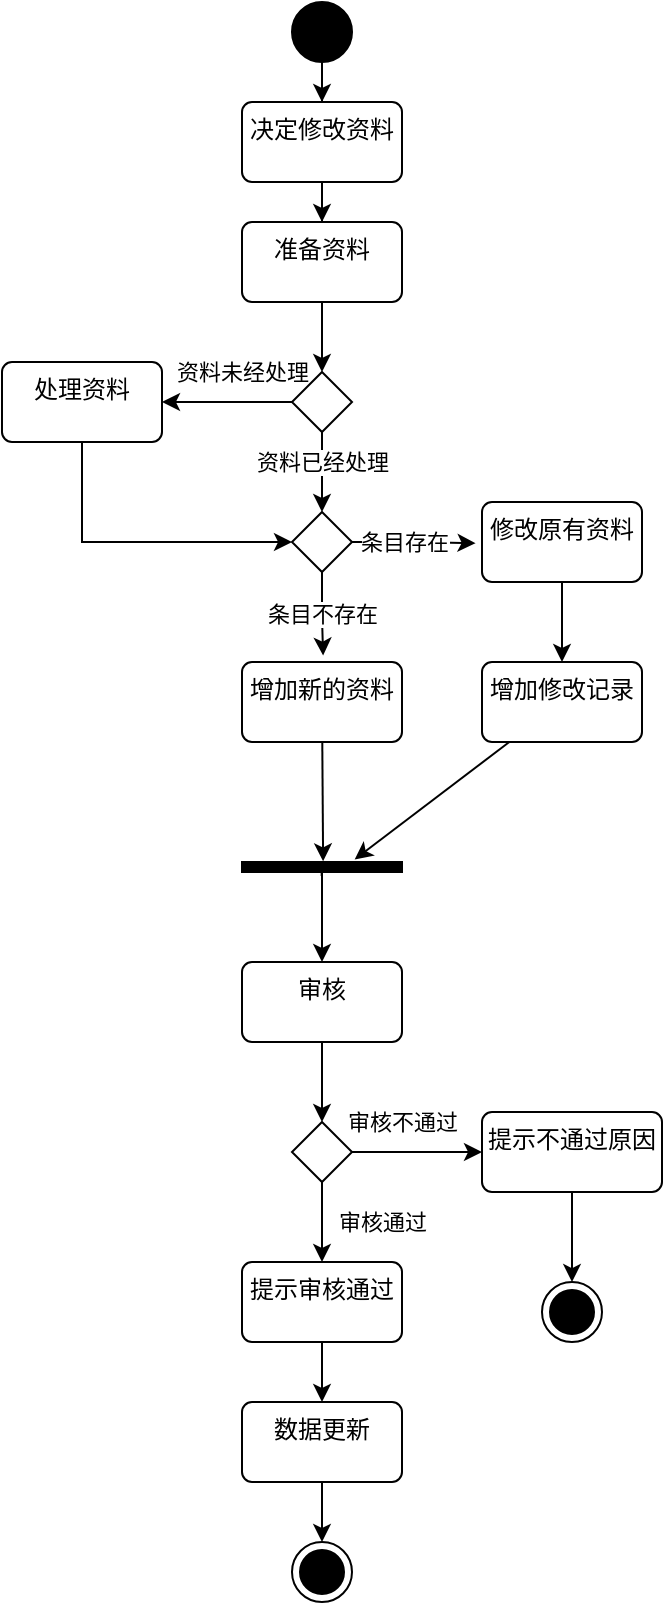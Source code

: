 <mxfile version="21.3.2" type="device">
  <diagram name="第 1 页" id="1bQIUgzjlXshrciDbQEI">
    <mxGraphModel dx="988" dy="527" grid="1" gridSize="10" guides="1" tooltips="1" connect="1" arrows="1" fold="1" page="1" pageScale="1" pageWidth="827" pageHeight="1169" math="0" shadow="0">
      <root>
        <mxCell id="0" />
        <mxCell id="1" parent="0" />
        <mxCell id="SjhaU8M4ZDdy4UAupOeV-17" style="edgeStyle=orthogonalEdgeStyle;rounded=0;orthogonalLoop=1;jettySize=auto;html=1;entryX=0.5;entryY=0;entryDx=0;entryDy=0;" edge="1" parent="1" source="SjhaU8M4ZDdy4UAupOeV-1" target="SjhaU8M4ZDdy4UAupOeV-14">
          <mxGeometry relative="1" as="geometry" />
        </mxCell>
        <mxCell id="SjhaU8M4ZDdy4UAupOeV-1" value="" style="ellipse;fillColor=strokeColor;html=1;" vertex="1" parent="1">
          <mxGeometry x="175" y="50" width="30" height="30" as="geometry" />
        </mxCell>
        <mxCell id="SjhaU8M4ZDdy4UAupOeV-49" style="edgeStyle=orthogonalEdgeStyle;rounded=0;orthogonalLoop=1;jettySize=auto;html=1;entryX=0.5;entryY=0;entryDx=0;entryDy=0;" edge="1" parent="1" source="SjhaU8M4ZDdy4UAupOeV-14" target="SjhaU8M4ZDdy4UAupOeV-37">
          <mxGeometry relative="1" as="geometry" />
        </mxCell>
        <mxCell id="SjhaU8M4ZDdy4UAupOeV-14" value="决定修改资料" style="html=1;align=center;verticalAlign=top;rounded=1;absoluteArcSize=1;arcSize=10;dashed=0;whiteSpace=wrap;" vertex="1" parent="1">
          <mxGeometry x="150" y="100" width="80" height="40" as="geometry" />
        </mxCell>
        <mxCell id="SjhaU8M4ZDdy4UAupOeV-51" style="edgeStyle=orthogonalEdgeStyle;rounded=0;orthogonalLoop=1;jettySize=auto;html=1;entryX=1;entryY=0.5;entryDx=0;entryDy=0;" edge="1" parent="1" source="SjhaU8M4ZDdy4UAupOeV-34" target="SjhaU8M4ZDdy4UAupOeV-39">
          <mxGeometry relative="1" as="geometry" />
        </mxCell>
        <mxCell id="SjhaU8M4ZDdy4UAupOeV-65" value="资料未经处理" style="edgeLabel;html=1;align=center;verticalAlign=middle;resizable=0;points=[];" vertex="1" connectable="0" parent="SjhaU8M4ZDdy4UAupOeV-51">
          <mxGeometry x="-0.248" relative="1" as="geometry">
            <mxPoint x="-1" y="-15" as="offset" />
          </mxGeometry>
        </mxCell>
        <mxCell id="SjhaU8M4ZDdy4UAupOeV-53" value="资料已经处理" style="edgeStyle=orthogonalEdgeStyle;rounded=0;orthogonalLoop=1;jettySize=auto;html=1;entryX=0.5;entryY=0;entryDx=0;entryDy=0;" edge="1" parent="1" source="SjhaU8M4ZDdy4UAupOeV-34" target="SjhaU8M4ZDdy4UAupOeV-41">
          <mxGeometry x="-0.25" relative="1" as="geometry">
            <mxPoint as="offset" />
          </mxGeometry>
        </mxCell>
        <mxCell id="SjhaU8M4ZDdy4UAupOeV-34" value="" style="rhombus;" vertex="1" parent="1">
          <mxGeometry x="175" y="235" width="30" height="30" as="geometry" />
        </mxCell>
        <mxCell id="SjhaU8M4ZDdy4UAupOeV-50" style="edgeStyle=orthogonalEdgeStyle;rounded=0;orthogonalLoop=1;jettySize=auto;html=1;entryX=0.5;entryY=0;entryDx=0;entryDy=0;" edge="1" parent="1" source="SjhaU8M4ZDdy4UAupOeV-37" target="SjhaU8M4ZDdy4UAupOeV-34">
          <mxGeometry relative="1" as="geometry" />
        </mxCell>
        <mxCell id="SjhaU8M4ZDdy4UAupOeV-37" value="准备资料" style="html=1;align=center;verticalAlign=top;rounded=1;absoluteArcSize=1;arcSize=10;dashed=0;whiteSpace=wrap;" vertex="1" parent="1">
          <mxGeometry x="150" y="160" width="80" height="40" as="geometry" />
        </mxCell>
        <mxCell id="SjhaU8M4ZDdy4UAupOeV-59" style="edgeStyle=orthogonalEdgeStyle;rounded=0;orthogonalLoop=1;jettySize=auto;html=1;entryX=0;entryY=0.5;entryDx=0;entryDy=0;elbow=vertical;" edge="1" parent="1" source="SjhaU8M4ZDdy4UAupOeV-39" target="SjhaU8M4ZDdy4UAupOeV-41">
          <mxGeometry relative="1" as="geometry">
            <Array as="points">
              <mxPoint x="70" y="320" />
            </Array>
          </mxGeometry>
        </mxCell>
        <mxCell id="SjhaU8M4ZDdy4UAupOeV-39" value="处理资料" style="html=1;align=center;verticalAlign=top;rounded=1;absoluteArcSize=1;arcSize=10;dashed=0;whiteSpace=wrap;" vertex="1" parent="1">
          <mxGeometry x="30" y="230" width="80" height="40" as="geometry" />
        </mxCell>
        <mxCell id="SjhaU8M4ZDdy4UAupOeV-55" style="edgeStyle=orthogonalEdgeStyle;rounded=0;orthogonalLoop=1;jettySize=auto;html=1;entryX=-0.04;entryY=0.515;entryDx=0;entryDy=0;entryPerimeter=0;" edge="1" parent="1" source="SjhaU8M4ZDdy4UAupOeV-41" target="SjhaU8M4ZDdy4UAupOeV-42">
          <mxGeometry relative="1" as="geometry" />
        </mxCell>
        <mxCell id="SjhaU8M4ZDdy4UAupOeV-67" value="条目存在" style="edgeLabel;html=1;align=center;verticalAlign=middle;resizable=0;points=[];" vertex="1" connectable="0" parent="SjhaU8M4ZDdy4UAupOeV-55">
          <mxGeometry x="-0.165" relative="1" as="geometry">
            <mxPoint as="offset" />
          </mxGeometry>
        </mxCell>
        <mxCell id="SjhaU8M4ZDdy4UAupOeV-57" value="条目不存在" style="edgeStyle=orthogonalEdgeStyle;rounded=0;orthogonalLoop=1;jettySize=auto;html=1;entryX=0.507;entryY=-0.08;entryDx=0;entryDy=0;entryPerimeter=0;" edge="1" parent="1" source="SjhaU8M4ZDdy4UAupOeV-41" target="SjhaU8M4ZDdy4UAupOeV-43">
          <mxGeometry relative="1" as="geometry" />
        </mxCell>
        <mxCell id="SjhaU8M4ZDdy4UAupOeV-41" value="" style="rhombus;" vertex="1" parent="1">
          <mxGeometry x="175" y="305" width="30" height="30" as="geometry" />
        </mxCell>
        <mxCell id="SjhaU8M4ZDdy4UAupOeV-56" style="edgeStyle=orthogonalEdgeStyle;rounded=0;orthogonalLoop=1;jettySize=auto;html=1;entryX=0.5;entryY=0;entryDx=0;entryDy=0;" edge="1" parent="1" source="SjhaU8M4ZDdy4UAupOeV-42" target="SjhaU8M4ZDdy4UAupOeV-44">
          <mxGeometry relative="1" as="geometry" />
        </mxCell>
        <mxCell id="SjhaU8M4ZDdy4UAupOeV-42" value="修改原有资料" style="html=1;align=center;verticalAlign=top;rounded=1;absoluteArcSize=1;arcSize=10;dashed=0;whiteSpace=wrap;" vertex="1" parent="1">
          <mxGeometry x="270" y="300" width="80" height="40" as="geometry" />
        </mxCell>
        <mxCell id="SjhaU8M4ZDdy4UAupOeV-61" style="rounded=0;orthogonalLoop=1;jettySize=auto;html=1;entryX=-0.067;entryY=0.493;entryDx=0;entryDy=0;entryPerimeter=0;" edge="1" parent="1" source="SjhaU8M4ZDdy4UAupOeV-43" target="SjhaU8M4ZDdy4UAupOeV-45">
          <mxGeometry relative="1" as="geometry" />
        </mxCell>
        <mxCell id="SjhaU8M4ZDdy4UAupOeV-43" value="增加新的资料" style="html=1;align=center;verticalAlign=top;rounded=1;absoluteArcSize=1;arcSize=10;dashed=0;whiteSpace=wrap;" vertex="1" parent="1">
          <mxGeometry x="150" y="380" width="80" height="40" as="geometry" />
        </mxCell>
        <mxCell id="SjhaU8M4ZDdy4UAupOeV-62" style="rounded=0;orthogonalLoop=1;jettySize=auto;html=1;entryX=-0.257;entryY=0.296;entryDx=0;entryDy=0;entryPerimeter=0;" edge="1" parent="1" source="SjhaU8M4ZDdy4UAupOeV-44" target="SjhaU8M4ZDdy4UAupOeV-45">
          <mxGeometry relative="1" as="geometry" />
        </mxCell>
        <mxCell id="SjhaU8M4ZDdy4UAupOeV-44" value="增加修改记录" style="html=1;align=center;verticalAlign=top;rounded=1;absoluteArcSize=1;arcSize=10;dashed=0;whiteSpace=wrap;" vertex="1" parent="1">
          <mxGeometry x="270" y="380" width="80" height="40" as="geometry" />
        </mxCell>
        <mxCell id="SjhaU8M4ZDdy4UAupOeV-60" value="" style="edgeStyle=orthogonalEdgeStyle;rounded=0;orthogonalLoop=1;jettySize=auto;html=1;" edge="1" parent="1" source="SjhaU8M4ZDdy4UAupOeV-45" target="SjhaU8M4ZDdy4UAupOeV-46">
          <mxGeometry relative="1" as="geometry" />
        </mxCell>
        <mxCell id="SjhaU8M4ZDdy4UAupOeV-45" value="r" style="html=1;points=[];perimeter=orthogonalPerimeter;fillColor=strokeColor;direction=south;" vertex="1" parent="1">
          <mxGeometry x="150" y="480" width="80" height="5" as="geometry" />
        </mxCell>
        <mxCell id="SjhaU8M4ZDdy4UAupOeV-68" style="edgeStyle=orthogonalEdgeStyle;rounded=0;orthogonalLoop=1;jettySize=auto;html=1;entryX=0.5;entryY=0;entryDx=0;entryDy=0;" edge="1" parent="1" source="SjhaU8M4ZDdy4UAupOeV-46" target="SjhaU8M4ZDdy4UAupOeV-48">
          <mxGeometry relative="1" as="geometry" />
        </mxCell>
        <mxCell id="SjhaU8M4ZDdy4UAupOeV-46" value="审核" style="html=1;align=center;verticalAlign=top;rounded=1;absoluteArcSize=1;arcSize=10;dashed=0;whiteSpace=wrap;" vertex="1" parent="1">
          <mxGeometry x="150" y="530" width="80" height="40" as="geometry" />
        </mxCell>
        <mxCell id="SjhaU8M4ZDdy4UAupOeV-69" value="审核不通过" style="edgeStyle=orthogonalEdgeStyle;rounded=0;orthogonalLoop=1;jettySize=auto;html=1;entryX=0;entryY=0.5;entryDx=0;entryDy=0;" edge="1" parent="1" source="SjhaU8M4ZDdy4UAupOeV-48" target="SjhaU8M4ZDdy4UAupOeV-64">
          <mxGeometry x="-0.231" y="15" relative="1" as="geometry">
            <mxPoint as="offset" />
          </mxGeometry>
        </mxCell>
        <mxCell id="SjhaU8M4ZDdy4UAupOeV-70" value="审核通过" style="edgeStyle=orthogonalEdgeStyle;rounded=0;orthogonalLoop=1;jettySize=auto;html=1;entryX=0.5;entryY=0;entryDx=0;entryDy=0;" edge="1" parent="1" source="SjhaU8M4ZDdy4UAupOeV-48" target="SjhaU8M4ZDdy4UAupOeV-63">
          <mxGeometry y="30" relative="1" as="geometry">
            <mxPoint as="offset" />
          </mxGeometry>
        </mxCell>
        <mxCell id="SjhaU8M4ZDdy4UAupOeV-48" value="" style="rhombus;" vertex="1" parent="1">
          <mxGeometry x="175" y="610" width="30" height="30" as="geometry" />
        </mxCell>
        <mxCell id="SjhaU8M4ZDdy4UAupOeV-72" style="edgeStyle=orthogonalEdgeStyle;rounded=0;orthogonalLoop=1;jettySize=auto;html=1;entryX=0.5;entryY=0;entryDx=0;entryDy=0;" edge="1" parent="1" source="SjhaU8M4ZDdy4UAupOeV-63" target="SjhaU8M4ZDdy4UAupOeV-71">
          <mxGeometry relative="1" as="geometry" />
        </mxCell>
        <mxCell id="SjhaU8M4ZDdy4UAupOeV-63" value="提示审核通过" style="html=1;align=center;verticalAlign=top;rounded=1;absoluteArcSize=1;arcSize=10;dashed=0;whiteSpace=wrap;" vertex="1" parent="1">
          <mxGeometry x="150" y="680" width="80" height="40" as="geometry" />
        </mxCell>
        <mxCell id="SjhaU8M4ZDdy4UAupOeV-75" style="edgeStyle=orthogonalEdgeStyle;rounded=0;orthogonalLoop=1;jettySize=auto;html=1;entryX=0.5;entryY=0.167;entryDx=0;entryDy=0;entryPerimeter=0;" edge="1" parent="1" source="SjhaU8M4ZDdy4UAupOeV-64">
          <mxGeometry relative="1" as="geometry">
            <mxPoint x="315" y="690.01" as="targetPoint" />
          </mxGeometry>
        </mxCell>
        <mxCell id="SjhaU8M4ZDdy4UAupOeV-64" value="提示不通过原因" style="html=1;align=center;verticalAlign=top;rounded=1;absoluteArcSize=1;arcSize=10;dashed=0;whiteSpace=wrap;" vertex="1" parent="1">
          <mxGeometry x="270" y="605" width="90" height="40" as="geometry" />
        </mxCell>
        <mxCell id="SjhaU8M4ZDdy4UAupOeV-76" style="edgeStyle=orthogonalEdgeStyle;rounded=0;orthogonalLoop=1;jettySize=auto;html=1;entryX=0.5;entryY=0;entryDx=0;entryDy=0;" edge="1" parent="1" source="SjhaU8M4ZDdy4UAupOeV-71">
          <mxGeometry relative="1" as="geometry">
            <mxPoint x="190" y="820" as="targetPoint" />
          </mxGeometry>
        </mxCell>
        <mxCell id="SjhaU8M4ZDdy4UAupOeV-71" value="数据更新" style="html=1;align=center;verticalAlign=top;rounded=1;absoluteArcSize=1;arcSize=10;dashed=0;whiteSpace=wrap;" vertex="1" parent="1">
          <mxGeometry x="150" y="750" width="80" height="40" as="geometry" />
        </mxCell>
        <mxCell id="SjhaU8M4ZDdy4UAupOeV-77" value="" style="ellipse;html=1;shape=endState;fillColor=strokeColor;" vertex="1" parent="1">
          <mxGeometry x="175" y="820" width="30" height="30" as="geometry" />
        </mxCell>
        <mxCell id="SjhaU8M4ZDdy4UAupOeV-78" value="" style="ellipse;html=1;shape=endState;fillColor=strokeColor;" vertex="1" parent="1">
          <mxGeometry x="300" y="690" width="30" height="30" as="geometry" />
        </mxCell>
      </root>
    </mxGraphModel>
  </diagram>
</mxfile>
